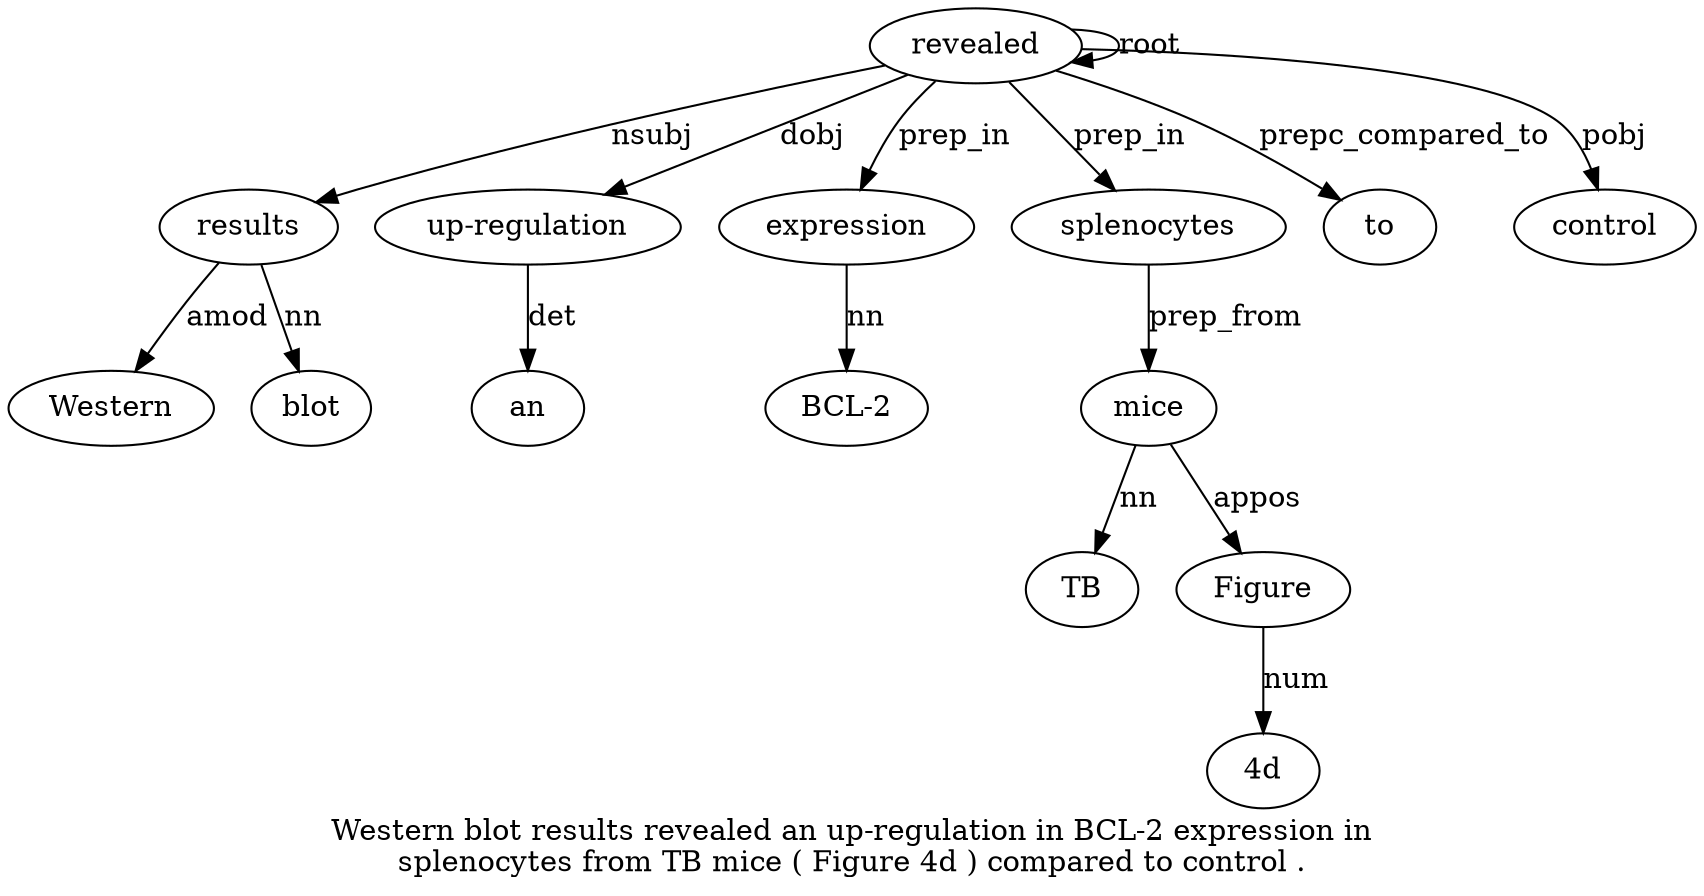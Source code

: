 digraph "Western blot results revealed an up-regulation in BCL-2 expression in splenocytes from TB mice ( Figure 4d ) compared to control ." {
label="Western blot results revealed an up-regulation in BCL-2 expression in
splenocytes from TB mice ( Figure 4d ) compared to control .";
results3 [style=filled, fillcolor=white, label=results];
Western1 [style=filled, fillcolor=white, label=Western];
results3 -> Western1  [label=amod];
blot2 [style=filled, fillcolor=white, label=blot];
results3 -> blot2  [label=nn];
revealed4 [style=filled, fillcolor=white, label=revealed];
revealed4 -> results3  [label=nsubj];
revealed4 -> revealed4  [label=root];
"up-regulation6" [style=filled, fillcolor=white, label="up-regulation"];
an5 [style=filled, fillcolor=white, label=an];
"up-regulation6" -> an5  [label=det];
revealed4 -> "up-regulation6"  [label=dobj];
expression9 [style=filled, fillcolor=white, label=expression];
"BCL-28" [style=filled, fillcolor=white, label="BCL-2"];
expression9 -> "BCL-28"  [label=nn];
revealed4 -> expression9  [label=prep_in];
splenocytes11 [style=filled, fillcolor=white, label=splenocytes];
revealed4 -> splenocytes11  [label=prep_in];
mice14 [style=filled, fillcolor=white, label=mice];
TB13 [style=filled, fillcolor=white, label=TB];
mice14 -> TB13  [label=nn];
splenocytes11 -> mice14  [label=prep_from];
Figure16 [style=filled, fillcolor=white, label=Figure];
mice14 -> Figure16  [label=appos];
"4d17" [style=filled, fillcolor=white, label="4d"];
Figure16 -> "4d17"  [label=num];
to20 [style=filled, fillcolor=white, label=to];
revealed4 -> to20  [label=prepc_compared_to];
control21 [style=filled, fillcolor=white, label=control];
revealed4 -> control21  [label=pobj];
}
